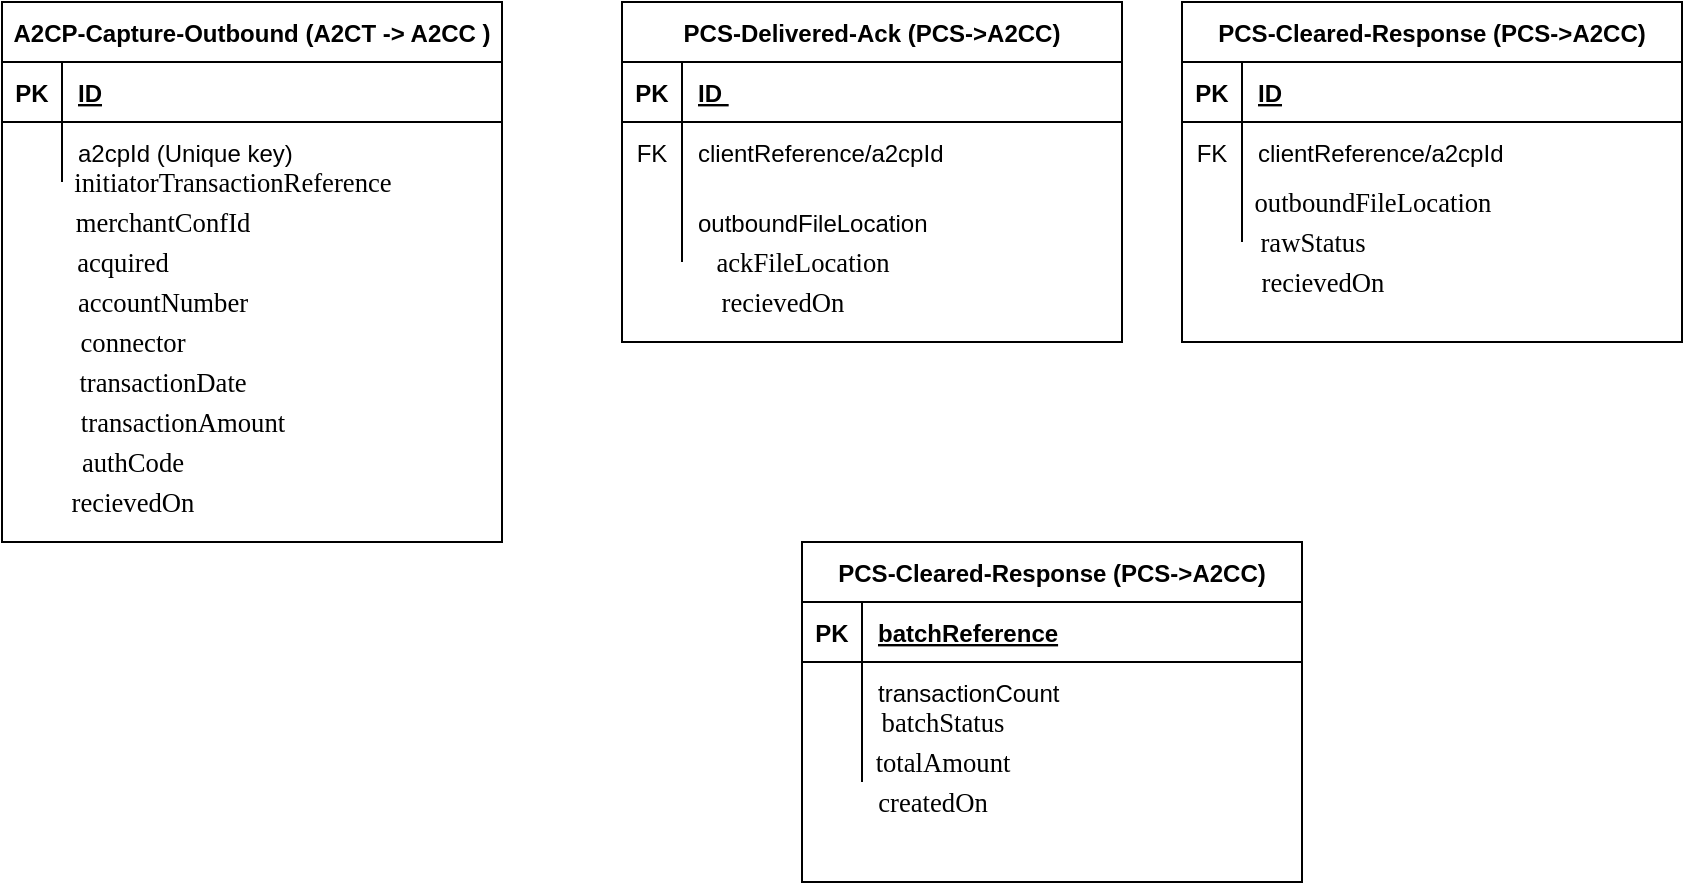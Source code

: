 <mxfile version="14.0.4" type="github">
  <diagram id="R2lEEEUBdFMjLlhIrx00" name="Page-1">
    <mxGraphModel dx="1022" dy="380" grid="1" gridSize="10" guides="1" tooltips="1" connect="1" arrows="1" fold="1" page="1" pageScale="1" pageWidth="850" pageHeight="1100" math="0" shadow="0" extFonts="Permanent Marker^https://fonts.googleapis.com/css?family=Permanent+Marker">
      <root>
        <mxCell id="0" />
        <mxCell id="1" parent="0" />
        <mxCell id="C-vyLk0tnHw3VtMMgP7b-2" value="PCS-Delivered-Ack (PCS-&gt;A2CC)" style="shape=table;startSize=30;container=1;collapsible=1;childLayout=tableLayout;fixedRows=1;rowLines=0;fontStyle=1;align=center;resizeLast=1;" parent="1" vertex="1">
          <mxGeometry x="320" y="80" width="250" height="170" as="geometry" />
        </mxCell>
        <mxCell id="C-vyLk0tnHw3VtMMgP7b-3" value="" style="shape=partialRectangle;collapsible=0;dropTarget=0;pointerEvents=0;fillColor=none;points=[[0,0.5],[1,0.5]];portConstraint=eastwest;top=0;left=0;right=0;bottom=1;" parent="C-vyLk0tnHw3VtMMgP7b-2" vertex="1">
          <mxGeometry y="30" width="250" height="30" as="geometry" />
        </mxCell>
        <mxCell id="C-vyLk0tnHw3VtMMgP7b-4" value="PK" style="shape=partialRectangle;overflow=hidden;connectable=0;fillColor=none;top=0;left=0;bottom=0;right=0;fontStyle=1;" parent="C-vyLk0tnHw3VtMMgP7b-3" vertex="1">
          <mxGeometry width="30" height="30" as="geometry" />
        </mxCell>
        <mxCell id="C-vyLk0tnHw3VtMMgP7b-5" value="ID " style="shape=partialRectangle;overflow=hidden;connectable=0;fillColor=none;top=0;left=0;bottom=0;right=0;align=left;spacingLeft=6;fontStyle=5;" parent="C-vyLk0tnHw3VtMMgP7b-3" vertex="1">
          <mxGeometry x="30" width="220" height="30" as="geometry" />
        </mxCell>
        <mxCell id="C-vyLk0tnHw3VtMMgP7b-6" value="" style="shape=partialRectangle;collapsible=0;dropTarget=0;pointerEvents=0;fillColor=none;points=[[0,0.5],[1,0.5]];portConstraint=eastwest;top=0;left=0;right=0;bottom=0;" parent="C-vyLk0tnHw3VtMMgP7b-2" vertex="1">
          <mxGeometry y="60" width="250" height="30" as="geometry" />
        </mxCell>
        <mxCell id="C-vyLk0tnHw3VtMMgP7b-7" value="FK" style="shape=partialRectangle;overflow=hidden;connectable=0;fillColor=none;top=0;left=0;bottom=0;right=0;" parent="C-vyLk0tnHw3VtMMgP7b-6" vertex="1">
          <mxGeometry width="30" height="30" as="geometry" />
        </mxCell>
        <mxCell id="C-vyLk0tnHw3VtMMgP7b-8" value="clientReference/a2cpId" style="shape=partialRectangle;overflow=hidden;connectable=0;fillColor=none;top=0;left=0;bottom=0;right=0;align=left;spacingLeft=6;" parent="C-vyLk0tnHw3VtMMgP7b-6" vertex="1">
          <mxGeometry x="30" width="220" height="30" as="geometry" />
        </mxCell>
        <mxCell id="C-vyLk0tnHw3VtMMgP7b-9" value="" style="shape=partialRectangle;collapsible=0;dropTarget=0;pointerEvents=0;fillColor=none;points=[[0,0.5],[1,0.5]];portConstraint=eastwest;top=0;left=0;right=0;bottom=0;" parent="C-vyLk0tnHw3VtMMgP7b-2" vertex="1">
          <mxGeometry y="90" width="250" height="40" as="geometry" />
        </mxCell>
        <mxCell id="C-vyLk0tnHw3VtMMgP7b-10" value="" style="shape=partialRectangle;overflow=hidden;connectable=0;fillColor=none;top=0;left=0;bottom=0;right=0;" parent="C-vyLk0tnHw3VtMMgP7b-9" vertex="1">
          <mxGeometry width="30" height="40" as="geometry" />
        </mxCell>
        <mxCell id="C-vyLk0tnHw3VtMMgP7b-11" value="outboundFileLocation" style="shape=partialRectangle;overflow=hidden;connectable=0;fillColor=none;top=0;left=0;bottom=0;right=0;align=left;spacingLeft=6;" parent="C-vyLk0tnHw3VtMMgP7b-9" vertex="1">
          <mxGeometry x="30" width="220" height="40" as="geometry" />
        </mxCell>
        <mxCell id="C-vyLk0tnHw3VtMMgP7b-13" value="PCS-Cleared-Response (PCS-&gt;A2CC)" style="shape=table;startSize=30;container=1;collapsible=1;childLayout=tableLayout;fixedRows=1;rowLines=0;fontStyle=1;align=center;resizeLast=1;" parent="1" vertex="1">
          <mxGeometry x="600" y="80" width="250" height="170" as="geometry" />
        </mxCell>
        <mxCell id="C-vyLk0tnHw3VtMMgP7b-14" value="" style="shape=partialRectangle;collapsible=0;dropTarget=0;pointerEvents=0;fillColor=none;points=[[0,0.5],[1,0.5]];portConstraint=eastwest;top=0;left=0;right=0;bottom=1;" parent="C-vyLk0tnHw3VtMMgP7b-13" vertex="1">
          <mxGeometry y="30" width="250" height="30" as="geometry" />
        </mxCell>
        <mxCell id="C-vyLk0tnHw3VtMMgP7b-15" value="PK" style="shape=partialRectangle;overflow=hidden;connectable=0;fillColor=none;top=0;left=0;bottom=0;right=0;fontStyle=1;" parent="C-vyLk0tnHw3VtMMgP7b-14" vertex="1">
          <mxGeometry width="30" height="30" as="geometry" />
        </mxCell>
        <mxCell id="C-vyLk0tnHw3VtMMgP7b-16" value="ID" style="shape=partialRectangle;overflow=hidden;connectable=0;fillColor=none;top=0;left=0;bottom=0;right=0;align=left;spacingLeft=6;fontStyle=5;" parent="C-vyLk0tnHw3VtMMgP7b-14" vertex="1">
          <mxGeometry x="30" width="220" height="30" as="geometry" />
        </mxCell>
        <mxCell id="C-vyLk0tnHw3VtMMgP7b-17" value="" style="shape=partialRectangle;collapsible=0;dropTarget=0;pointerEvents=0;fillColor=none;points=[[0,0.5],[1,0.5]];portConstraint=eastwest;top=0;left=0;right=0;bottom=0;" parent="C-vyLk0tnHw3VtMMgP7b-13" vertex="1">
          <mxGeometry y="60" width="250" height="30" as="geometry" />
        </mxCell>
        <mxCell id="C-vyLk0tnHw3VtMMgP7b-18" value="FK" style="shape=partialRectangle;overflow=hidden;connectable=0;fillColor=none;top=0;left=0;bottom=0;right=0;" parent="C-vyLk0tnHw3VtMMgP7b-17" vertex="1">
          <mxGeometry width="30" height="30" as="geometry" />
        </mxCell>
        <mxCell id="C-vyLk0tnHw3VtMMgP7b-19" value="clientReference/a2cpId " style="shape=partialRectangle;overflow=hidden;connectable=0;fillColor=none;top=0;left=0;bottom=0;right=0;align=left;spacingLeft=6;" parent="C-vyLk0tnHw3VtMMgP7b-17" vertex="1">
          <mxGeometry x="30" width="220" height="30" as="geometry" />
        </mxCell>
        <mxCell id="C-vyLk0tnHw3VtMMgP7b-20" value="" style="shape=partialRectangle;collapsible=0;dropTarget=0;pointerEvents=0;fillColor=none;points=[[0,0.5],[1,0.5]];portConstraint=eastwest;top=0;left=0;right=0;bottom=0;" parent="C-vyLk0tnHw3VtMMgP7b-13" vertex="1">
          <mxGeometry y="90" width="250" height="30" as="geometry" />
        </mxCell>
        <mxCell id="C-vyLk0tnHw3VtMMgP7b-21" value="" style="shape=partialRectangle;overflow=hidden;connectable=0;fillColor=none;top=0;left=0;bottom=0;right=0;" parent="C-vyLk0tnHw3VtMMgP7b-20" vertex="1">
          <mxGeometry width="30" height="30" as="geometry" />
        </mxCell>
        <mxCell id="C-vyLk0tnHw3VtMMgP7b-22" value="" style="shape=partialRectangle;overflow=hidden;connectable=0;fillColor=none;top=0;left=0;bottom=0;right=0;align=left;spacingLeft=6;" parent="C-vyLk0tnHw3VtMMgP7b-20" vertex="1">
          <mxGeometry x="30" width="220" height="30" as="geometry" />
        </mxCell>
        <mxCell id="C-vyLk0tnHw3VtMMgP7b-23" value="A2CP-Capture-Outbound (A2CT -&gt; A2CC )" style="shape=table;startSize=30;container=1;collapsible=1;childLayout=tableLayout;fixedRows=1;rowLines=0;fontStyle=1;align=center;resizeLast=1;" parent="1" vertex="1">
          <mxGeometry x="10" y="80" width="250" height="270" as="geometry">
            <mxRectangle x="120" y="120" width="100" height="30" as="alternateBounds" />
          </mxGeometry>
        </mxCell>
        <mxCell id="C-vyLk0tnHw3VtMMgP7b-24" value="" style="shape=partialRectangle;collapsible=0;dropTarget=0;pointerEvents=0;fillColor=none;points=[[0,0.5],[1,0.5]];portConstraint=eastwest;top=0;left=0;right=0;bottom=1;" parent="C-vyLk0tnHw3VtMMgP7b-23" vertex="1">
          <mxGeometry y="30" width="250" height="30" as="geometry" />
        </mxCell>
        <mxCell id="C-vyLk0tnHw3VtMMgP7b-25" value="PK" style="shape=partialRectangle;overflow=hidden;connectable=0;fillColor=none;top=0;left=0;bottom=0;right=0;fontStyle=1;" parent="C-vyLk0tnHw3VtMMgP7b-24" vertex="1">
          <mxGeometry width="30" height="30" as="geometry" />
        </mxCell>
        <mxCell id="C-vyLk0tnHw3VtMMgP7b-26" value="ID" style="shape=partialRectangle;overflow=hidden;connectable=0;fillColor=none;top=0;left=0;bottom=0;right=0;align=left;spacingLeft=6;fontStyle=5;" parent="C-vyLk0tnHw3VtMMgP7b-24" vertex="1">
          <mxGeometry x="30" width="220" height="30" as="geometry" />
        </mxCell>
        <mxCell id="C-vyLk0tnHw3VtMMgP7b-27" value="" style="shape=partialRectangle;collapsible=0;dropTarget=0;pointerEvents=0;fillColor=none;points=[[0,0.5],[1,0.5]];portConstraint=eastwest;top=0;left=0;right=0;bottom=0;" parent="C-vyLk0tnHw3VtMMgP7b-23" vertex="1">
          <mxGeometry y="60" width="250" height="30" as="geometry" />
        </mxCell>
        <mxCell id="C-vyLk0tnHw3VtMMgP7b-28" value="" style="shape=partialRectangle;overflow=hidden;connectable=0;fillColor=none;top=0;left=0;bottom=0;right=0;" parent="C-vyLk0tnHw3VtMMgP7b-27" vertex="1">
          <mxGeometry width="30" height="30" as="geometry" />
        </mxCell>
        <mxCell id="C-vyLk0tnHw3VtMMgP7b-29" value="a2cpId (Unique key)" style="shape=partialRectangle;overflow=hidden;connectable=0;fillColor=none;top=0;left=0;bottom=0;right=0;align=left;spacingLeft=6;" parent="C-vyLk0tnHw3VtMMgP7b-27" vertex="1">
          <mxGeometry x="30" width="220" height="30" as="geometry" />
        </mxCell>
        <mxCell id="XGawwzfrzzIIx2lfVkUp-18" value="&lt;span style=&quot;font-size: 10pt ; font-family: &amp;#34;calibri&amp;#34;&quot;&gt;initiatorTransactionReference&lt;/span&gt;" style="text;html=1;align=center;verticalAlign=middle;resizable=0;points=[];autosize=1;" vertex="1" parent="1">
          <mxGeometry x="40" y="160" width="170" height="20" as="geometry" />
        </mxCell>
        <mxCell id="XGawwzfrzzIIx2lfVkUp-19" value="&lt;span style=&quot;font-size: 10pt ; font-family: &amp;#34;calibri&amp;#34;&quot;&gt;merchantConfId&lt;/span&gt;" style="text;html=1;align=center;verticalAlign=middle;resizable=0;points=[];autosize=1;" vertex="1" parent="1">
          <mxGeometry x="40" y="180" width="100" height="20" as="geometry" />
        </mxCell>
        <mxCell id="XGawwzfrzzIIx2lfVkUp-21" value="&lt;span style=&quot;font-size: 10pt ; font-family: &amp;#34;calibri&amp;#34;&quot;&gt;acquired&lt;/span&gt;" style="text;html=1;align=center;verticalAlign=middle;resizable=0;points=[];autosize=1;" vertex="1" parent="1">
          <mxGeometry x="40" y="200" width="60" height="20" as="geometry" />
        </mxCell>
        <mxCell id="XGawwzfrzzIIx2lfVkUp-22" value="&lt;span style=&quot;font-size: 10pt ; font-family: &amp;#34;calibri&amp;#34;&quot;&gt;connector&lt;/span&gt;" style="text;html=1;align=center;verticalAlign=middle;resizable=0;points=[];autosize=1;" vertex="1" parent="1">
          <mxGeometry x="40" y="240" width="70" height="20" as="geometry" />
        </mxCell>
        <mxCell id="XGawwzfrzzIIx2lfVkUp-23" value="&lt;span style=&quot;font-size: 10pt ; font-family: &amp;#34;calibri&amp;#34;&quot;&gt;accountNumber&lt;/span&gt;" style="text;html=1;align=center;verticalAlign=middle;resizable=0;points=[];autosize=1;" vertex="1" parent="1">
          <mxGeometry x="40" y="220" width="100" height="20" as="geometry" />
        </mxCell>
        <mxCell id="XGawwzfrzzIIx2lfVkUp-24" value="&lt;span style=&quot;font-size: 10pt ; font-family: &amp;#34;calibri&amp;#34;&quot;&gt;transactionDate&lt;/span&gt;" style="text;html=1;align=center;verticalAlign=middle;resizable=0;points=[];autosize=1;" vertex="1" parent="1">
          <mxGeometry x="40" y="260" width="100" height="20" as="geometry" />
        </mxCell>
        <mxCell id="XGawwzfrzzIIx2lfVkUp-26" value="&lt;span style=&quot;font-size: 10pt ; font-family: &amp;#34;calibri&amp;#34;&quot;&gt;transactionAmount&lt;/span&gt;" style="text;html=1;align=center;verticalAlign=middle;resizable=0;points=[];autosize=1;" vertex="1" parent="1">
          <mxGeometry x="40" y="280" width="120" height="20" as="geometry" />
        </mxCell>
        <mxCell id="XGawwzfrzzIIx2lfVkUp-27" value="&lt;span style=&quot;font-size: 10pt ; font-family: &amp;#34;calibri&amp;#34;&quot;&gt;authCode&lt;/span&gt;" style="text;html=1;align=center;verticalAlign=middle;resizable=0;points=[];autosize=1;" vertex="1" parent="1">
          <mxGeometry x="40" y="300" width="70" height="20" as="geometry" />
        </mxCell>
        <mxCell id="XGawwzfrzzIIx2lfVkUp-29" value="&lt;span style=&quot;font-size: 10pt ; font-family: &amp;#34;calibri&amp;#34;&quot;&gt;recievedOn&lt;/span&gt;" style="text;html=1;align=center;verticalAlign=middle;resizable=0;points=[];autosize=1;" vertex="1" parent="1">
          <mxGeometry x="35" y="320" width="80" height="20" as="geometry" />
        </mxCell>
        <mxCell id="XGawwzfrzzIIx2lfVkUp-30" value="&lt;span style=&quot;font-size: 10pt ; font-family: &amp;#34;calibri&amp;#34;&quot;&gt;ackFileLocation&lt;/span&gt;" style="text;html=1;align=center;verticalAlign=middle;resizable=0;points=[];autosize=1;" vertex="1" parent="1">
          <mxGeometry x="360" y="200" width="100" height="20" as="geometry" />
        </mxCell>
        <mxCell id="XGawwzfrzzIIx2lfVkUp-34" value="&lt;span style=&quot;font-size: 10pt ; font-family: &amp;#34;calibri&amp;#34;&quot;&gt;recievedOn&lt;/span&gt;" style="text;html=1;align=center;verticalAlign=middle;resizable=0;points=[];autosize=1;" vertex="1" parent="1">
          <mxGeometry x="360" y="220" width="80" height="20" as="geometry" />
        </mxCell>
        <mxCell id="XGawwzfrzzIIx2lfVkUp-38" value="&lt;span style=&quot;font-size: 10pt ; font-family: &amp;#34;calibri&amp;#34;&quot;&gt;outboundFileLocation&lt;/span&gt;" style="text;html=1;align=center;verticalAlign=middle;resizable=0;points=[];autosize=1;" vertex="1" parent="1">
          <mxGeometry x="630" y="170" width="130" height="20" as="geometry" />
        </mxCell>
        <mxCell id="XGawwzfrzzIIx2lfVkUp-39" value="&lt;span style=&quot;font-size: 10pt ; font-family: &amp;#34;calibri&amp;#34;&quot;&gt;rawStatus&lt;/span&gt;" style="text;html=1;align=center;verticalAlign=middle;resizable=0;points=[];autosize=1;" vertex="1" parent="1">
          <mxGeometry x="630" y="190" width="70" height="20" as="geometry" />
        </mxCell>
        <mxCell id="XGawwzfrzzIIx2lfVkUp-40" value="&lt;span style=&quot;font-size: 10pt ; font-family: &amp;#34;calibri&amp;#34;&quot;&gt;recievedOn&lt;/span&gt;" style="text;html=1;align=center;verticalAlign=middle;resizable=0;points=[];autosize=1;" vertex="1" parent="1">
          <mxGeometry x="630" y="210" width="80" height="20" as="geometry" />
        </mxCell>
        <mxCell id="XGawwzfrzzIIx2lfVkUp-313" value="PCS-Cleared-Response (PCS-&gt;A2CC)" style="shape=table;startSize=30;container=1;collapsible=1;childLayout=tableLayout;fixedRows=1;rowLines=0;fontStyle=1;align=center;resizeLast=1;" vertex="1" parent="1">
          <mxGeometry x="410" y="350" width="250" height="170" as="geometry" />
        </mxCell>
        <mxCell id="XGawwzfrzzIIx2lfVkUp-314" value="" style="shape=partialRectangle;collapsible=0;dropTarget=0;pointerEvents=0;fillColor=none;points=[[0,0.5],[1,0.5]];portConstraint=eastwest;top=0;left=0;right=0;bottom=1;" vertex="1" parent="XGawwzfrzzIIx2lfVkUp-313">
          <mxGeometry y="30" width="250" height="30" as="geometry" />
        </mxCell>
        <mxCell id="XGawwzfrzzIIx2lfVkUp-315" value="PK" style="shape=partialRectangle;overflow=hidden;connectable=0;fillColor=none;top=0;left=0;bottom=0;right=0;fontStyle=1;" vertex="1" parent="XGawwzfrzzIIx2lfVkUp-314">
          <mxGeometry width="30" height="30" as="geometry" />
        </mxCell>
        <mxCell id="XGawwzfrzzIIx2lfVkUp-316" value="batchReference" style="shape=partialRectangle;overflow=hidden;connectable=0;fillColor=none;top=0;left=0;bottom=0;right=0;align=left;spacingLeft=6;fontStyle=5;" vertex="1" parent="XGawwzfrzzIIx2lfVkUp-314">
          <mxGeometry x="30" width="220" height="30" as="geometry" />
        </mxCell>
        <mxCell id="XGawwzfrzzIIx2lfVkUp-317" value="" style="shape=partialRectangle;collapsible=0;dropTarget=0;pointerEvents=0;fillColor=none;points=[[0,0.5],[1,0.5]];portConstraint=eastwest;top=0;left=0;right=0;bottom=0;" vertex="1" parent="XGawwzfrzzIIx2lfVkUp-313">
          <mxGeometry y="60" width="250" height="30" as="geometry" />
        </mxCell>
        <mxCell id="XGawwzfrzzIIx2lfVkUp-318" value="" style="shape=partialRectangle;overflow=hidden;connectable=0;fillColor=none;top=0;left=0;bottom=0;right=0;" vertex="1" parent="XGawwzfrzzIIx2lfVkUp-317">
          <mxGeometry width="30" height="30" as="geometry" />
        </mxCell>
        <mxCell id="XGawwzfrzzIIx2lfVkUp-319" value="transactionCount" style="shape=partialRectangle;overflow=hidden;connectable=0;fillColor=none;top=0;left=0;bottom=0;right=0;align=left;spacingLeft=6;" vertex="1" parent="XGawwzfrzzIIx2lfVkUp-317">
          <mxGeometry x="30" width="220" height="30" as="geometry" />
        </mxCell>
        <mxCell id="XGawwzfrzzIIx2lfVkUp-320" value="" style="shape=partialRectangle;collapsible=0;dropTarget=0;pointerEvents=0;fillColor=none;points=[[0,0.5],[1,0.5]];portConstraint=eastwest;top=0;left=0;right=0;bottom=0;" vertex="1" parent="XGawwzfrzzIIx2lfVkUp-313">
          <mxGeometry y="90" width="250" height="30" as="geometry" />
        </mxCell>
        <mxCell id="XGawwzfrzzIIx2lfVkUp-321" value="" style="shape=partialRectangle;overflow=hidden;connectable=0;fillColor=none;top=0;left=0;bottom=0;right=0;" vertex="1" parent="XGawwzfrzzIIx2lfVkUp-320">
          <mxGeometry width="30" height="30" as="geometry" />
        </mxCell>
        <mxCell id="XGawwzfrzzIIx2lfVkUp-322" value="" style="shape=partialRectangle;overflow=hidden;connectable=0;fillColor=none;top=0;left=0;bottom=0;right=0;align=left;spacingLeft=6;" vertex="1" parent="XGawwzfrzzIIx2lfVkUp-320">
          <mxGeometry x="30" width="220" height="30" as="geometry" />
        </mxCell>
        <mxCell id="XGawwzfrzzIIx2lfVkUp-324" value="&lt;span style=&quot;font-size: 10pt ; font-family: &amp;#34;calibri&amp;#34;&quot;&gt;batchStatus&lt;/span&gt;" style="text;html=1;align=center;verticalAlign=middle;resizable=0;points=[];autosize=1;" vertex="1" parent="1">
          <mxGeometry x="440" y="430" width="80" height="20" as="geometry" />
        </mxCell>
        <mxCell id="XGawwzfrzzIIx2lfVkUp-325" value="&lt;span style=&quot;font-size: 10pt ; font-family: &amp;#34;calibri&amp;#34;&quot;&gt;totalAmount&lt;/span&gt;" style="text;html=1;align=center;verticalAlign=middle;resizable=0;points=[];autosize=1;" vertex="1" parent="1">
          <mxGeometry x="440" y="450" width="80" height="20" as="geometry" />
        </mxCell>
        <mxCell id="XGawwzfrzzIIx2lfVkUp-326" value="&lt;span style=&quot;font-size: 10pt ; font-family: &amp;#34;calibri&amp;#34;&quot;&gt;createdOn&lt;/span&gt;" style="text;html=1;align=center;verticalAlign=middle;resizable=0;points=[];autosize=1;" vertex="1" parent="1">
          <mxGeometry x="440" y="470" width="70" height="20" as="geometry" />
        </mxCell>
      </root>
    </mxGraphModel>
  </diagram>
</mxfile>
